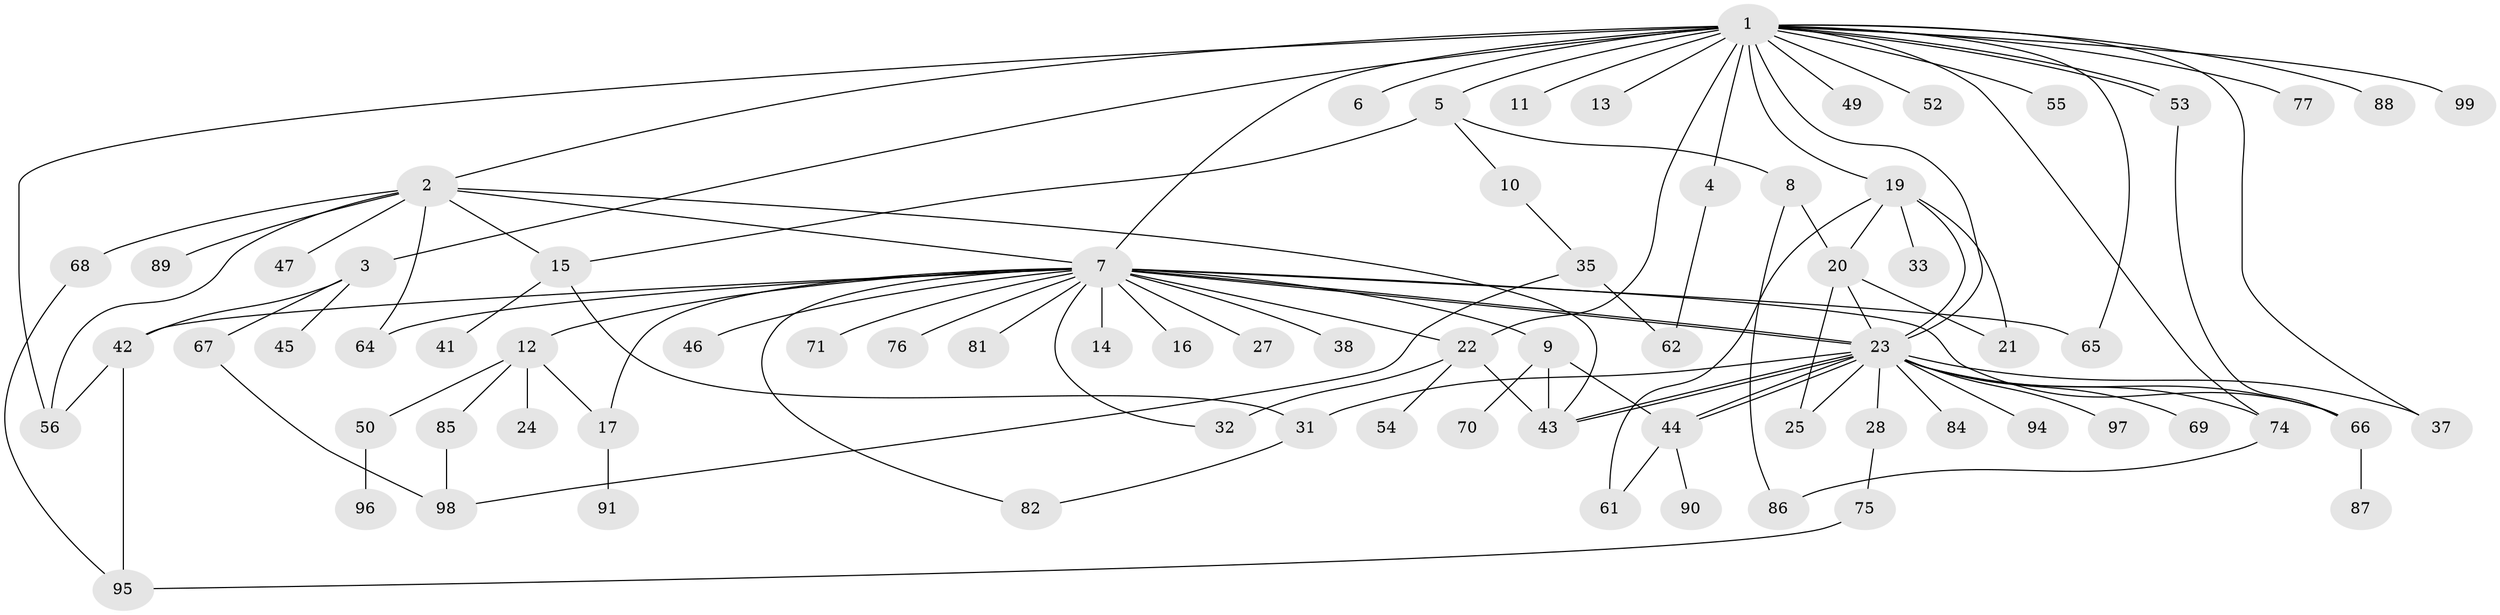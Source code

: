 // original degree distribution, {25: 0.00980392156862745, 10: 0.00980392156862745, 5: 0.0196078431372549, 2: 0.24509803921568626, 1: 0.4215686274509804, 22: 0.00980392156862745, 3: 0.16666666666666666, 6: 0.049019607843137254, 4: 0.058823529411764705, 21: 0.00980392156862745}
// Generated by graph-tools (version 1.1) at 2025/41/03/06/25 10:41:52]
// undirected, 76 vertices, 112 edges
graph export_dot {
graph [start="1"]
  node [color=gray90,style=filled];
  1 [super="+26"];
  2 [super="+29"];
  3 [super="+18"];
  4;
  5 [super="+30"];
  6;
  7 [super="+102"];
  8 [super="+72"];
  9 [super="+58"];
  10;
  11;
  12 [super="+73"];
  13 [super="+34"];
  14;
  15 [super="+63"];
  16;
  17 [super="+40"];
  19 [super="+80"];
  20 [super="+59"];
  21;
  22 [super="+51"];
  23 [super="+78"];
  24;
  25;
  27;
  28 [super="+60"];
  31 [super="+83"];
  32 [super="+93"];
  33;
  35 [super="+36"];
  37 [super="+39"];
  38;
  41;
  42 [super="+57"];
  43 [super="+92"];
  44 [super="+48"];
  45;
  46;
  47;
  49;
  50;
  52;
  53;
  54;
  55 [super="+101"];
  56 [super="+79"];
  61;
  62;
  64;
  65;
  66 [super="+100"];
  67;
  68;
  69;
  70;
  71;
  74;
  75;
  76;
  77;
  81;
  82;
  84;
  85;
  86;
  87;
  88;
  89;
  90;
  91;
  94;
  95;
  96;
  97;
  98;
  99;
  1 -- 2;
  1 -- 3;
  1 -- 4;
  1 -- 5;
  1 -- 6;
  1 -- 7;
  1 -- 11;
  1 -- 13 [weight=2];
  1 -- 19;
  1 -- 22;
  1 -- 23;
  1 -- 49;
  1 -- 52;
  1 -- 53;
  1 -- 53;
  1 -- 55;
  1 -- 56 [weight=2];
  1 -- 65;
  1 -- 74;
  1 -- 77;
  1 -- 88;
  1 -- 99;
  1 -- 37;
  2 -- 15;
  2 -- 43;
  2 -- 47;
  2 -- 64;
  2 -- 68;
  2 -- 89;
  2 -- 7;
  2 -- 56;
  3 -- 45;
  3 -- 67;
  3 -- 42;
  4 -- 62;
  5 -- 8;
  5 -- 10;
  5 -- 15;
  7 -- 9;
  7 -- 12;
  7 -- 14;
  7 -- 16;
  7 -- 17;
  7 -- 22;
  7 -- 23 [weight=2];
  7 -- 23;
  7 -- 27;
  7 -- 32;
  7 -- 38;
  7 -- 42;
  7 -- 46;
  7 -- 64;
  7 -- 65;
  7 -- 71;
  7 -- 76;
  7 -- 81;
  7 -- 82;
  7 -- 66;
  8 -- 86;
  8 -- 20;
  9 -- 43;
  9 -- 44;
  9 -- 70;
  10 -- 35;
  12 -- 17;
  12 -- 24;
  12 -- 50;
  12 -- 85;
  15 -- 41;
  15 -- 31;
  17 -- 91;
  19 -- 20;
  19 -- 21;
  19 -- 23;
  19 -- 33;
  19 -- 61;
  20 -- 21;
  20 -- 23;
  20 -- 25;
  22 -- 32;
  22 -- 54;
  22 -- 43;
  23 -- 25;
  23 -- 28 [weight=2];
  23 -- 31;
  23 -- 37;
  23 -- 43;
  23 -- 43;
  23 -- 44;
  23 -- 44;
  23 -- 66;
  23 -- 69;
  23 -- 74;
  23 -- 84;
  23 -- 94;
  23 -- 97;
  28 -- 75;
  31 -- 82;
  35 -- 62;
  35 -- 98;
  42 -- 56;
  42 -- 95;
  44 -- 61;
  44 -- 90;
  50 -- 96;
  53 -- 66;
  66 -- 87;
  67 -- 98;
  68 -- 95;
  74 -- 86;
  75 -- 95;
  85 -- 98;
}
